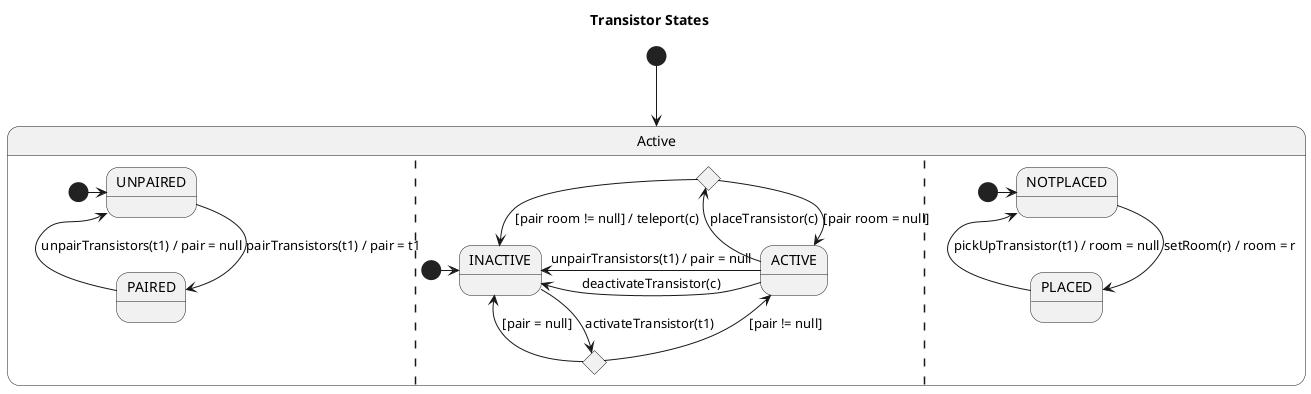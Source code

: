 @startuml
title Transistor States
    [*] --> Active

    state Active {
        

        [*] -> UNPAIRED
        UNPAIRED --> PAIRED : pairTransistors(t1) / pair = t1
        UNPAIRED <-- PAIRED : unpairTransistors(t1) / pair = null

        ||
        [*] -> INACTIVE
        'INACTIVE --> ACTIVE : activateTransistor(t1)[PAIRED]
        state actChoise <<choice>>
        INACTIVE --> actChoise : activateTransistor(t1)
        ACTIVE <-- actChoise : [pair != null]
        INACTIVE <-- actChoise : [pair = null]

        'INACTIVE --> INACTIVE : activateTransistor(t1)[UNPAIRED]
        INACTIVE <-- ACTIVE : unpairTransistors(t1) / pair = null
        INACTIVE <-- ACTIVE : deactivateTransistor(c)
        state placeChoise <<choice>>
        placeChoise <-- ACTIVE : placeTransistor(c)
        placeChoise --> ACTIVE : [pair room = null] 
        placeChoise --> INACTIVE : [pair room != null] / teleport(c) 
        ||
        [*] -> NOTPLACED
        NOTPLACED --> PLACED : setRoom(r) / room = r
        NOTPLACED <-- PLACED : pickUpTransistor(t1) / room = null
    }


@enduml